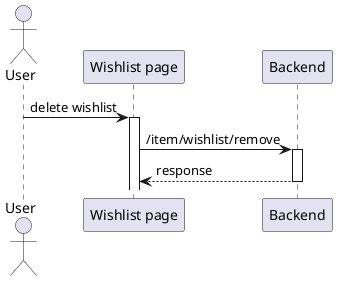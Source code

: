 @startuml remove from wishlist
'autonumber 1.1.1

actor User as u

' Box "front end"
participant "Wishlist page" as wishlist
' end box

participant "Backend" as be

u -> wishlist++ : delete wishlist
wishlist -> be++ : /item/wishlist/remove
return response

@enduml